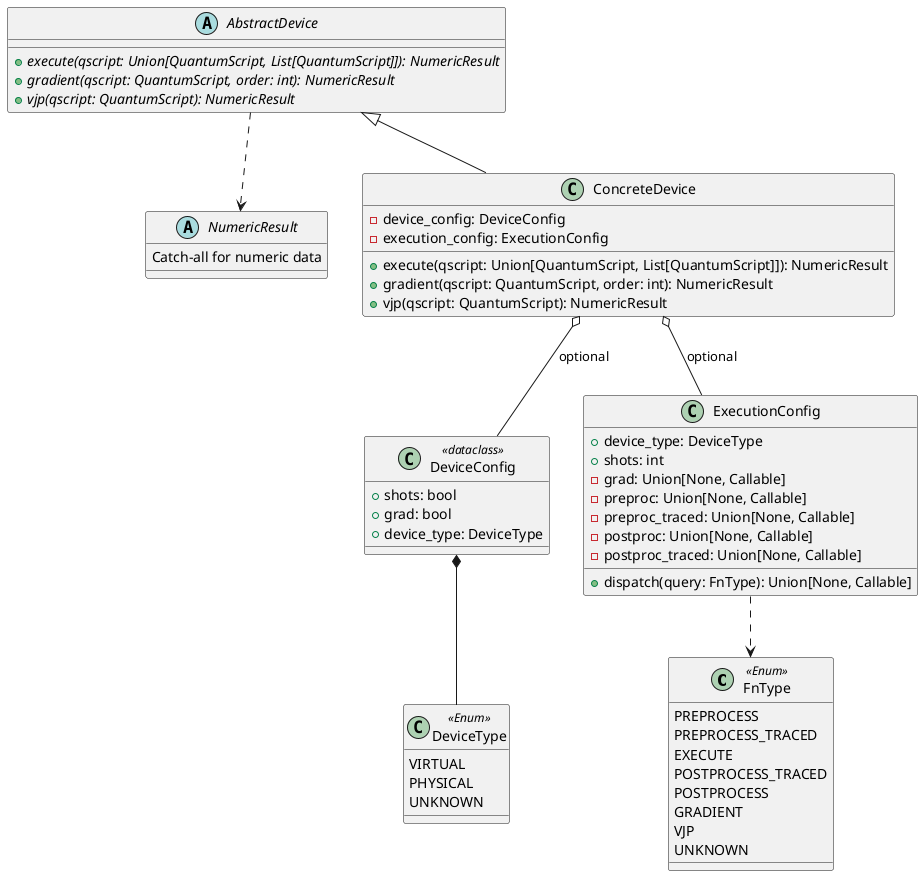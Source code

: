 @startuml

class FnType <<Enum>>{
    PREPROCESS
    PREPROCESS_TRACED
    EXECUTE
    POSTPROCESS_TRACED
    POSTPROCESS
    GRADIENT
    VJP
    UNKNOWN
}
class DeviceType <<Enum>>{
    VIRTUAL
    PHYSICAL
    UNKNOWN
}
class DeviceConfig <<dataclass>>{
    +shots: bool
    +grad: bool
    +device_type: DeviceType
}
class ExecutionConfig {
    +device_type: DeviceType
    +shots: int
    -grad: Union[None, Callable]
    -preproc: Union[None, Callable]
    -preproc_traced: Union[None, Callable]
    -postproc: Union[None, Callable]
    -postproc_traced: Union[None, Callable]
    +dispatch(query: FnType): Union[None, Callable]
}
abstract class NumericResult{
    Catch-all for numeric data
}
abstract class AbstractDevice{
    +//execute(qscript: Union[QuantumScript, List[QuantumScript]]): NumericResult//
    +//gradient(qscript: QuantumScript, order: int): NumericResult//
    +//vjp(qscript: QuantumScript): NumericResult//
}

class ConcreteDevice{
    -device_config: DeviceConfig
    -execution_config: ExecutionConfig
    +execute(qscript: Union[QuantumScript, List[QuantumScript]]): NumericResult
    +gradient(qscript: QuantumScript, order: int): NumericResult
    +vjp(qscript: QuantumScript): NumericResult
}

DeviceConfig *-- DeviceType

ExecutionConfig ..> FnType

AbstractDevice ..> NumericResult
AbstractDevice <|-- ConcreteDevice

ConcreteDevice o-- DeviceConfig : optional
ConcreteDevice o-- ExecutionConfig : optional

@enduml
